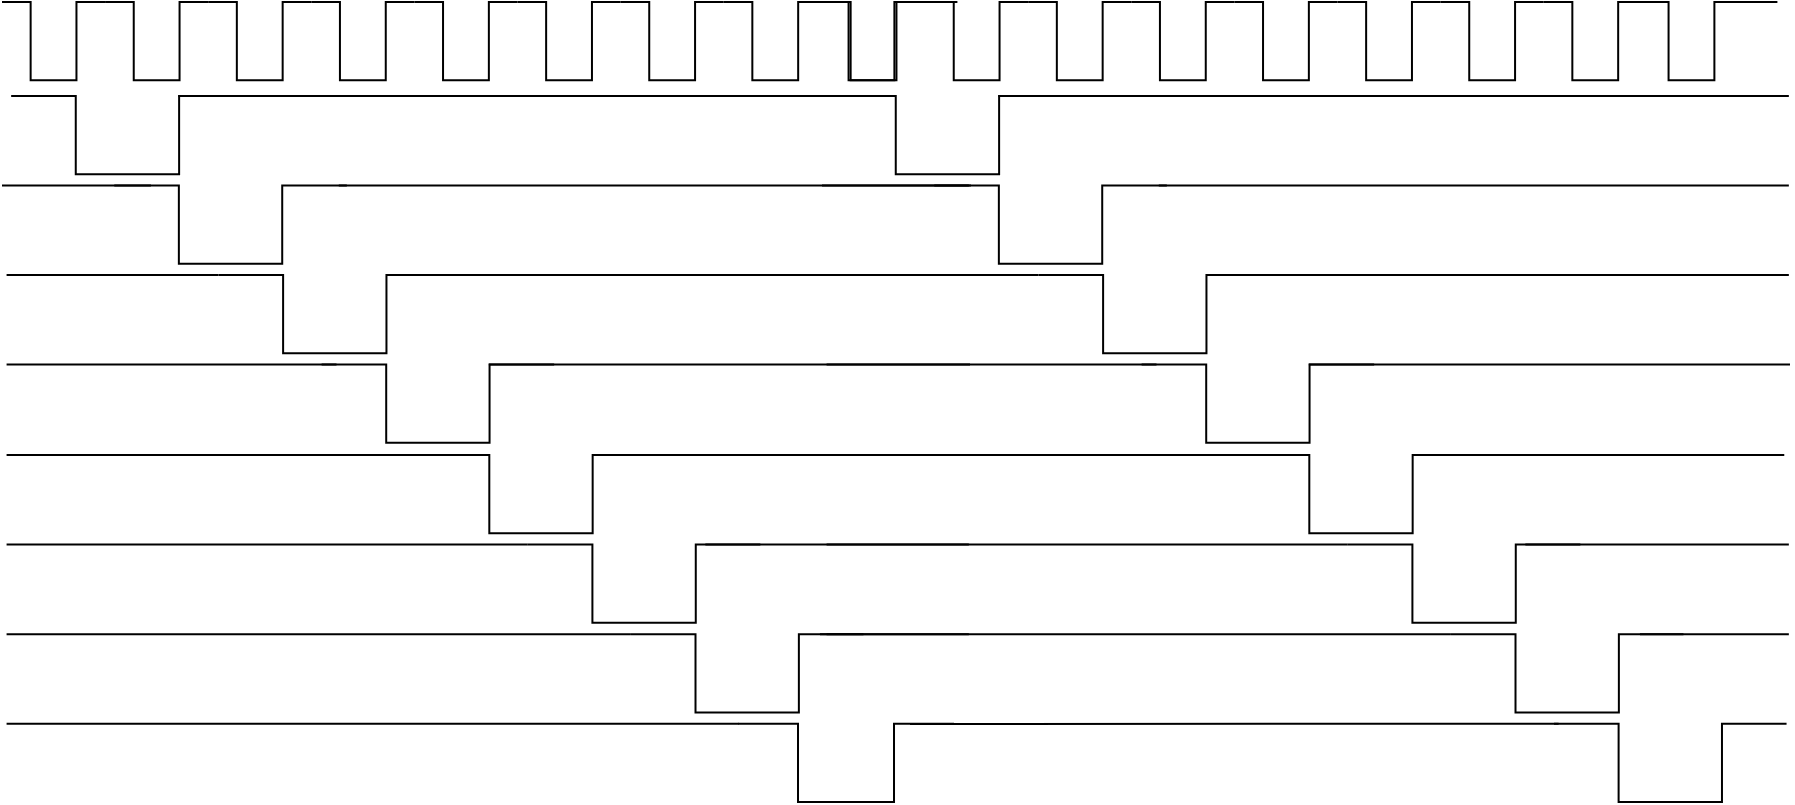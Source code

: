 <mxfile>
    <diagram id="8unvSzZc5b7AhLQEv18w" name="第 1 页">
        <mxGraphModel dx="2093" dy="1139" grid="1" gridSize="10" guides="1" tooltips="1" connect="1" arrows="1" fold="1" page="1" pageScale="1" pageWidth="827" pageHeight="1169" math="0" shadow="0">
            <root>
                <mxCell id="0"/>
                <mxCell id="1" parent="0"/>
                <mxCell id="132" value="" style="group" vertex="1" connectable="0" parent="1">
                    <mxGeometry x="280" y="170" width="894" height="400" as="geometry"/>
                </mxCell>
                <mxCell id="99" value="" style="pointerEvents=1;verticalLabelPosition=bottom;shadow=0;dashed=0;align=center;html=1;verticalAlign=top;shape=mxgraph.electrical.waveforms.pulse_2;container=0;" vertex="1" parent="132">
                    <mxGeometry x="51.55" width="51.55" height="39.13" as="geometry"/>
                </mxCell>
                <mxCell id="100" value="" style="pointerEvents=1;verticalLabelPosition=bottom;shadow=0;dashed=0;align=center;html=1;verticalAlign=top;shape=mxgraph.electrical.waveforms.pulse_2;container=0;" vertex="1" parent="132">
                    <mxGeometry x="103.101" width="51.55" height="39.13" as="geometry"/>
                </mxCell>
                <mxCell id="101" value="" style="pointerEvents=1;verticalLabelPosition=bottom;shadow=0;dashed=0;align=center;html=1;verticalAlign=top;shape=mxgraph.electrical.waveforms.pulse_2;container=0;" vertex="1" parent="132">
                    <mxGeometry x="257.751" width="51.55" height="39.13" as="geometry"/>
                </mxCell>
                <mxCell id="102" value="" style="pointerEvents=1;verticalLabelPosition=bottom;shadow=0;dashed=0;align=center;html=1;verticalAlign=top;shape=mxgraph.electrical.waveforms.pulse_2;container=0;" vertex="1" parent="132">
                    <mxGeometry x="4.582" y="46.957" width="116.275" height="39.13" as="geometry"/>
                </mxCell>
                <mxCell id="103" value="" style="pointerEvents=1;verticalLabelPosition=bottom;shadow=0;dashed=0;align=center;html=1;verticalAlign=top;shape=mxgraph.electrical.waveforms.pulse_2;container=0;" vertex="1" parent="132">
                    <mxGeometry x="309.302" width="51.55" height="39.13" as="geometry"/>
                </mxCell>
                <mxCell id="104" value="" style="pointerEvents=1;verticalLabelPosition=bottom;shadow=0;dashed=0;align=center;html=1;verticalAlign=top;shape=mxgraph.electrical.waveforms.pulse_2;container=0;" vertex="1" parent="132">
                    <mxGeometry x="408.966" width="51.55" height="39.13" as="geometry"/>
                </mxCell>
                <mxCell id="105" value="" style="pointerEvents=1;verticalLabelPosition=bottom;shadow=0;dashed=0;align=center;html=1;verticalAlign=top;shape=mxgraph.electrical.waveforms.pulse_2;container=0;" vertex="1" parent="132">
                    <mxGeometry x="206.201" width="51.55" height="39.13" as="geometry"/>
                </mxCell>
                <mxCell id="106" value="" style="pointerEvents=1;verticalLabelPosition=bottom;shadow=0;dashed=0;align=center;html=1;verticalAlign=top;shape=mxgraph.electrical.waveforms.pulse_2;container=0;" vertex="1" parent="132">
                    <mxGeometry x="360.852" width="51.55" height="39.13" as="geometry"/>
                </mxCell>
                <mxCell id="107" value="" style="pointerEvents=1;verticalLabelPosition=bottom;shadow=0;dashed=0;align=center;html=1;verticalAlign=top;shape=mxgraph.electrical.waveforms.pulse_2;container=0;" vertex="1" parent="132">
                    <mxGeometry width="51.55" height="39.13" as="geometry"/>
                </mxCell>
                <mxCell id="108" value="" style="pointerEvents=1;verticalLabelPosition=bottom;shadow=0;dashed=0;align=center;html=1;verticalAlign=top;shape=mxgraph.electrical.waveforms.pulse_2;container=0;" vertex="1" parent="132">
                    <mxGeometry x="154.651" width="51.55" height="39.13" as="geometry"/>
                </mxCell>
                <mxCell id="109" value="" style="pointerEvents=1;verticalLabelPosition=bottom;shadow=0;dashed=0;align=center;html=1;verticalAlign=top;shape=mxgraph.electrical.waveforms.pulse_2;container=0;" vertex="1" parent="132">
                    <mxGeometry x="108.256" y="136.522" width="116.275" height="39.13" as="geometry"/>
                </mxCell>
                <mxCell id="110" value="" style="pointerEvents=1;verticalLabelPosition=bottom;shadow=0;dashed=0;align=center;html=1;verticalAlign=top;shape=mxgraph.electrical.waveforms.pulse_2;container=0;" vertex="1" parent="132">
                    <mxGeometry x="368.01" y="360.87" width="107.99" height="39.13" as="geometry"/>
                </mxCell>
                <mxCell id="111" value="" style="pointerEvents=1;verticalLabelPosition=bottom;shadow=0;dashed=0;align=center;html=1;verticalAlign=top;shape=mxgraph.electrical.waveforms.pulse_2;container=0;" vertex="1" parent="132">
                    <mxGeometry x="159.806" y="181.304" width="116.275" height="39.13" as="geometry"/>
                </mxCell>
                <mxCell id="112" value="" style="pointerEvents=1;verticalLabelPosition=bottom;shadow=0;dashed=0;align=center;html=1;verticalAlign=top;shape=mxgraph.electrical.waveforms.pulse_2;container=0;" vertex="1" parent="132">
                    <mxGeometry x="56.133" y="91.739" width="116.275" height="39.13" as="geometry"/>
                </mxCell>
                <mxCell id="113" value="" style="pointerEvents=1;verticalLabelPosition=bottom;shadow=0;dashed=0;align=center;html=1;verticalAlign=top;shape=mxgraph.electrical.waveforms.pulse_2;container=0;" vertex="1" parent="132">
                    <mxGeometry x="211.356" y="226.522" width="116.275" height="39.13" as="geometry"/>
                </mxCell>
                <mxCell id="114" value="" style="pointerEvents=1;verticalLabelPosition=bottom;shadow=0;dashed=0;align=center;html=1;verticalAlign=top;shape=mxgraph.electrical.waveforms.pulse_2;container=0;" vertex="1" parent="132">
                    <mxGeometry x="314.457" y="316.087" width="116.275" height="39.13" as="geometry"/>
                </mxCell>
                <mxCell id="115" value="" style="pointerEvents=1;verticalLabelPosition=bottom;shadow=0;dashed=0;align=center;html=1;verticalAlign=top;shape=mxgraph.electrical.waveforms.pulse_2;container=0;" vertex="1" parent="132">
                    <mxGeometry x="262.907" y="271.304" width="116.275" height="39.13" as="geometry"/>
                </mxCell>
                <mxCell id="116" value="" style="endArrow=none;html=1;exitX=0.789;exitY=0;exitDx=0;exitDy=0;exitPerimeter=0;" edge="1" parent="132" source="104">
                    <mxGeometry width="50" height="50" relative="1" as="geometry">
                        <mxPoint x="282.954" y="230.435" as="sourcePoint"/>
                        <mxPoint x="477.699" as="targetPoint"/>
                    </mxGeometry>
                </mxCell>
                <mxCell id="117" value="" style="endArrow=none;html=1;entryX=0.719;entryY=0.022;entryDx=0;entryDy=0;entryPerimeter=0;" edge="1" parent="132">
                    <mxGeometry width="50" height="50" relative="1" as="geometry">
                        <mxPoint x="444" y="47" as="sourcePoint"/>
                        <mxPoint x="88.184" y="46.948" as="targetPoint"/>
                    </mxGeometry>
                </mxCell>
                <mxCell id="118" value="" style="endArrow=none;html=1;entryX=0.719;entryY=0.022;entryDx=0;entryDy=0;entryPerimeter=0;" edge="1" parent="132">
                    <mxGeometry width="50" height="50" relative="1" as="geometry">
                        <mxPoint x="483.427" y="91.739" as="sourcePoint"/>
                        <mxPoint x="168.396" y="91.739" as="targetPoint"/>
                    </mxGeometry>
                </mxCell>
                <mxCell id="119" value="" style="endArrow=none;html=1;entryX=0.719;entryY=0.022;entryDx=0;entryDy=0;entryPerimeter=0;" edge="1" parent="132">
                    <mxGeometry width="50" height="50" relative="1" as="geometry">
                        <mxPoint x="483.427" y="136.522" as="sourcePoint"/>
                        <mxPoint x="202.763" y="136.522" as="targetPoint"/>
                    </mxGeometry>
                </mxCell>
                <mxCell id="120" value="" style="endArrow=none;html=1;" edge="1" parent="132">
                    <mxGeometry width="50" height="50" relative="1" as="geometry">
                        <mxPoint x="484" y="181.304" as="sourcePoint"/>
                        <mxPoint x="243.432" y="181.304" as="targetPoint"/>
                    </mxGeometry>
                </mxCell>
                <mxCell id="121" value="" style="endArrow=none;html=1;" edge="1" parent="132">
                    <mxGeometry width="50" height="50" relative="1" as="geometry">
                        <mxPoint x="481.136" y="226.522" as="sourcePoint"/>
                        <mxPoint x="303.574" y="226.522" as="targetPoint"/>
                    </mxGeometry>
                </mxCell>
                <mxCell id="122" value="" style="endArrow=none;html=1;" edge="1" parent="132">
                    <mxGeometry width="50" height="50" relative="1" as="geometry">
                        <mxPoint x="483.427" y="271.304" as="sourcePoint"/>
                        <mxPoint x="351.688" y="271.304" as="targetPoint"/>
                    </mxGeometry>
                </mxCell>
                <mxCell id="123" value="" style="endArrow=none;html=1;" edge="1" parent="132">
                    <mxGeometry width="50" height="50" relative="1" as="geometry">
                        <mxPoint x="483.427" y="316.087" as="sourcePoint"/>
                        <mxPoint x="408.966" y="316.087" as="targetPoint"/>
                    </mxGeometry>
                </mxCell>
                <mxCell id="124" value="" style="endArrow=none;html=1;" edge="1" parent="132">
                    <mxGeometry width="50" height="50" relative="1" as="geometry">
                        <mxPoint x="74.462" y="91.739" as="sourcePoint"/>
                        <mxPoint y="91.739" as="targetPoint"/>
                    </mxGeometry>
                </mxCell>
                <mxCell id="125" value="" style="endArrow=none;html=1;" edge="1" parent="132">
                    <mxGeometry width="50" height="50" relative="1" as="geometry">
                        <mxPoint x="108.256" y="136.522" as="sourcePoint"/>
                        <mxPoint x="2.291" y="136.522" as="targetPoint"/>
                    </mxGeometry>
                </mxCell>
                <mxCell id="126" value="" style="endArrow=none;html=1;" edge="1" parent="132">
                    <mxGeometry width="50" height="50" relative="1" as="geometry">
                        <mxPoint x="167.252" y="181.304" as="sourcePoint"/>
                        <mxPoint x="2.291" y="181.304" as="targetPoint"/>
                    </mxGeometry>
                </mxCell>
                <mxCell id="127" value="" style="endArrow=none;html=1;" edge="1" parent="132">
                    <mxGeometry width="50" height="50" relative="1" as="geometry">
                        <mxPoint x="216.511" y="226.522" as="sourcePoint"/>
                        <mxPoint x="2.291" y="226.522" as="targetPoint"/>
                    </mxGeometry>
                </mxCell>
                <mxCell id="128" value="" style="endArrow=none;html=1;" edge="1" parent="132">
                    <mxGeometry width="50" height="50" relative="1" as="geometry">
                        <mxPoint x="262.907" y="271.304" as="sourcePoint"/>
                        <mxPoint x="2.291" y="271.304" as="targetPoint"/>
                    </mxGeometry>
                </mxCell>
                <mxCell id="129" value="" style="endArrow=none;html=1;" edge="1" parent="132">
                    <mxGeometry width="50" height="50" relative="1" as="geometry">
                        <mxPoint x="314.457" y="316.087" as="sourcePoint"/>
                        <mxPoint x="2.291" y="316.087" as="targetPoint"/>
                    </mxGeometry>
                </mxCell>
                <mxCell id="130" value="" style="endArrow=none;html=1;" edge="1" parent="132">
                    <mxGeometry width="50" height="50" relative="1" as="geometry">
                        <mxPoint x="368.298" y="360.87" as="sourcePoint"/>
                        <mxPoint x="2.291" y="360.87" as="targetPoint"/>
                    </mxGeometry>
                </mxCell>
                <mxCell id="54" value="" style="pointerEvents=1;verticalLabelPosition=bottom;shadow=0;dashed=0;align=center;html=1;verticalAlign=top;shape=mxgraph.electrical.waveforms.pulse_2;container=0;" vertex="1" parent="132">
                    <mxGeometry x="461.55" width="51.55" height="39.13" as="geometry"/>
                </mxCell>
                <mxCell id="56" value="" style="pointerEvents=1;verticalLabelPosition=bottom;shadow=0;dashed=0;align=center;html=1;verticalAlign=top;shape=mxgraph.electrical.waveforms.pulse_2;container=0;" vertex="1" parent="132">
                    <mxGeometry x="513.101" width="51.55" height="39.13" as="geometry"/>
                </mxCell>
                <mxCell id="58" value="" style="pointerEvents=1;verticalLabelPosition=bottom;shadow=0;dashed=0;align=center;html=1;verticalAlign=top;shape=mxgraph.electrical.waveforms.pulse_2;container=0;" vertex="1" parent="132">
                    <mxGeometry x="667.751" width="51.55" height="39.13" as="geometry"/>
                </mxCell>
                <mxCell id="59" value="" style="pointerEvents=1;verticalLabelPosition=bottom;shadow=0;dashed=0;align=center;html=1;verticalAlign=top;shape=mxgraph.electrical.waveforms.pulse_2;container=0;" vertex="1" parent="132">
                    <mxGeometry x="414.582" y="46.957" width="116.275" height="39.13" as="geometry"/>
                </mxCell>
                <mxCell id="60" value="" style="pointerEvents=1;verticalLabelPosition=bottom;shadow=0;dashed=0;align=center;html=1;verticalAlign=top;shape=mxgraph.electrical.waveforms.pulse_2;container=0;" vertex="1" parent="132">
                    <mxGeometry x="719.302" width="51.55" height="39.13" as="geometry"/>
                </mxCell>
                <mxCell id="61" value="" style="pointerEvents=1;verticalLabelPosition=bottom;shadow=0;dashed=0;align=center;html=1;verticalAlign=top;shape=mxgraph.electrical.waveforms.pulse_2;container=0;" vertex="1" parent="132">
                    <mxGeometry x="818.966" width="51.55" height="39.13" as="geometry"/>
                </mxCell>
                <mxCell id="62" value="" style="pointerEvents=1;verticalLabelPosition=bottom;shadow=0;dashed=0;align=center;html=1;verticalAlign=top;shape=mxgraph.electrical.waveforms.pulse_2;container=0;" vertex="1" parent="132">
                    <mxGeometry x="616.201" width="51.55" height="39.13" as="geometry"/>
                </mxCell>
                <mxCell id="63" value="" style="pointerEvents=1;verticalLabelPosition=bottom;shadow=0;dashed=0;align=center;html=1;verticalAlign=top;shape=mxgraph.electrical.waveforms.pulse_2;container=0;" vertex="1" parent="132">
                    <mxGeometry x="770.852" width="51.55" height="39.13" as="geometry"/>
                </mxCell>
                <mxCell id="64" value="" style="pointerEvents=1;verticalLabelPosition=bottom;shadow=0;dashed=0;align=center;html=1;verticalAlign=top;shape=mxgraph.electrical.waveforms.pulse_2;container=0;" vertex="1" parent="132">
                    <mxGeometry x="410" width="51.55" height="39.13" as="geometry"/>
                </mxCell>
                <mxCell id="65" value="" style="pointerEvents=1;verticalLabelPosition=bottom;shadow=0;dashed=0;align=center;html=1;verticalAlign=top;shape=mxgraph.electrical.waveforms.pulse_2;container=0;" vertex="1" parent="132">
                    <mxGeometry x="564.651" width="51.55" height="39.13" as="geometry"/>
                </mxCell>
                <mxCell id="66" value="" style="pointerEvents=1;verticalLabelPosition=bottom;shadow=0;dashed=0;align=center;html=1;verticalAlign=top;shape=mxgraph.electrical.waveforms.pulse_2;container=0;" vertex="1" parent="132">
                    <mxGeometry x="518.256" y="136.522" width="116.275" height="39.13" as="geometry"/>
                </mxCell>
                <mxCell id="69" value="" style="pointerEvents=1;verticalLabelPosition=bottom;shadow=0;dashed=0;align=center;html=1;verticalAlign=top;shape=mxgraph.electrical.waveforms.pulse_2;container=0;" vertex="1" parent="132">
                    <mxGeometry x="776.007" y="360.87" width="116.275" height="39.13" as="geometry"/>
                </mxCell>
                <mxCell id="70" value="" style="pointerEvents=1;verticalLabelPosition=bottom;shadow=0;dashed=0;align=center;html=1;verticalAlign=top;shape=mxgraph.electrical.waveforms.pulse_2;container=0;" vertex="1" parent="132">
                    <mxGeometry x="569.806" y="181.304" width="116.275" height="39.13" as="geometry"/>
                </mxCell>
                <mxCell id="71" value="" style="pointerEvents=1;verticalLabelPosition=bottom;shadow=0;dashed=0;align=center;html=1;verticalAlign=top;shape=mxgraph.electrical.waveforms.pulse_2;container=0;" vertex="1" parent="132">
                    <mxGeometry x="466.133" y="91.739" width="116.275" height="39.13" as="geometry"/>
                </mxCell>
                <mxCell id="72" value="" style="pointerEvents=1;verticalLabelPosition=bottom;shadow=0;dashed=0;align=center;html=1;verticalAlign=top;shape=mxgraph.electrical.waveforms.pulse_2;container=0;" vertex="1" parent="132">
                    <mxGeometry x="621.356" y="226.522" width="116.275" height="39.13" as="geometry"/>
                </mxCell>
                <mxCell id="73" value="" style="pointerEvents=1;verticalLabelPosition=bottom;shadow=0;dashed=0;align=center;html=1;verticalAlign=top;shape=mxgraph.electrical.waveforms.pulse_2;container=0;" vertex="1" parent="132">
                    <mxGeometry x="724.457" y="316.087" width="116.275" height="39.13" as="geometry"/>
                </mxCell>
                <mxCell id="75" value="" style="pointerEvents=1;verticalLabelPosition=bottom;shadow=0;dashed=0;align=center;html=1;verticalAlign=top;shape=mxgraph.electrical.waveforms.pulse_2;container=0;" vertex="1" parent="132">
                    <mxGeometry x="672.907" y="271.304" width="116.275" height="39.13" as="geometry"/>
                </mxCell>
                <mxCell id="78" value="" style="endArrow=none;html=1;exitX=0.789;exitY=0;exitDx=0;exitDy=0;exitPerimeter=0;" edge="1" parent="132" source="61">
                    <mxGeometry width="50" height="50" relative="1" as="geometry">
                        <mxPoint x="692.954" y="230.435" as="sourcePoint"/>
                        <mxPoint x="887.699" as="targetPoint"/>
                    </mxGeometry>
                </mxCell>
                <mxCell id="79" value="" style="endArrow=none;html=1;entryX=0.719;entryY=0.022;entryDx=0;entryDy=0;entryPerimeter=0;" edge="1" parent="132">
                    <mxGeometry width="50" height="50" relative="1" as="geometry">
                        <mxPoint x="893.427" y="46.957" as="sourcePoint"/>
                        <mxPoint x="498.184" y="46.948" as="targetPoint"/>
                    </mxGeometry>
                </mxCell>
                <mxCell id="81" value="" style="endArrow=none;html=1;entryX=0.719;entryY=0.022;entryDx=0;entryDy=0;entryPerimeter=0;" edge="1" parent="132">
                    <mxGeometry width="50" height="50" relative="1" as="geometry">
                        <mxPoint x="893.427" y="91.739" as="sourcePoint"/>
                        <mxPoint x="578.396" y="91.739" as="targetPoint"/>
                    </mxGeometry>
                </mxCell>
                <mxCell id="82" value="" style="endArrow=none;html=1;entryX=0.719;entryY=0.022;entryDx=0;entryDy=0;entryPerimeter=0;" edge="1" parent="132">
                    <mxGeometry width="50" height="50" relative="1" as="geometry">
                        <mxPoint x="893.427" y="136.522" as="sourcePoint"/>
                        <mxPoint x="612.763" y="136.522" as="targetPoint"/>
                    </mxGeometry>
                </mxCell>
                <mxCell id="83" value="" style="endArrow=none;html=1;" edge="1" parent="132">
                    <mxGeometry width="50" height="50" relative="1" as="geometry">
                        <mxPoint x="894" y="181.304" as="sourcePoint"/>
                        <mxPoint x="653.432" y="181.304" as="targetPoint"/>
                    </mxGeometry>
                </mxCell>
                <mxCell id="84" value="" style="endArrow=none;html=1;" edge="1" parent="132">
                    <mxGeometry width="50" height="50" relative="1" as="geometry">
                        <mxPoint x="891.136" y="226.522" as="sourcePoint"/>
                        <mxPoint x="713.574" y="226.522" as="targetPoint"/>
                    </mxGeometry>
                </mxCell>
                <mxCell id="85" value="" style="endArrow=none;html=1;" edge="1" parent="132">
                    <mxGeometry width="50" height="50" relative="1" as="geometry">
                        <mxPoint x="893.427" y="271.304" as="sourcePoint"/>
                        <mxPoint x="761.688" y="271.304" as="targetPoint"/>
                    </mxGeometry>
                </mxCell>
                <mxCell id="86" value="" style="endArrow=none;html=1;" edge="1" parent="132">
                    <mxGeometry width="50" height="50" relative="1" as="geometry">
                        <mxPoint x="893.427" y="316.087" as="sourcePoint"/>
                        <mxPoint x="818.966" y="316.087" as="targetPoint"/>
                    </mxGeometry>
                </mxCell>
                <mxCell id="89" value="" style="endArrow=none;html=1;" edge="1" parent="132">
                    <mxGeometry width="50" height="50" relative="1" as="geometry">
                        <mxPoint x="484.462" y="91.739" as="sourcePoint"/>
                        <mxPoint x="410" y="91.739" as="targetPoint"/>
                    </mxGeometry>
                </mxCell>
                <mxCell id="90" value="" style="endArrow=none;html=1;" edge="1" parent="132">
                    <mxGeometry width="50" height="50" relative="1" as="geometry">
                        <mxPoint x="518.256" y="136.522" as="sourcePoint"/>
                        <mxPoint x="412.291" y="136.522" as="targetPoint"/>
                    </mxGeometry>
                </mxCell>
                <mxCell id="91" value="" style="endArrow=none;html=1;" edge="1" parent="132">
                    <mxGeometry width="50" height="50" relative="1" as="geometry">
                        <mxPoint x="577.252" y="181.304" as="sourcePoint"/>
                        <mxPoint x="412.291" y="181.304" as="targetPoint"/>
                    </mxGeometry>
                </mxCell>
                <mxCell id="92" value="" style="endArrow=none;html=1;" edge="1" parent="132">
                    <mxGeometry width="50" height="50" relative="1" as="geometry">
                        <mxPoint x="626.511" y="226.522" as="sourcePoint"/>
                        <mxPoint x="412.291" y="226.522" as="targetPoint"/>
                    </mxGeometry>
                </mxCell>
                <mxCell id="93" value="" style="endArrow=none;html=1;" edge="1" parent="132">
                    <mxGeometry width="50" height="50" relative="1" as="geometry">
                        <mxPoint x="672.907" y="271.304" as="sourcePoint"/>
                        <mxPoint x="412.291" y="271.304" as="targetPoint"/>
                    </mxGeometry>
                </mxCell>
                <mxCell id="94" value="" style="endArrow=none;html=1;" edge="1" parent="132">
                    <mxGeometry width="50" height="50" relative="1" as="geometry">
                        <mxPoint x="724.457" y="316.087" as="sourcePoint"/>
                        <mxPoint x="412.291" y="316.087" as="targetPoint"/>
                    </mxGeometry>
                </mxCell>
                <mxCell id="95" value="" style="endArrow=none;html=1;" edge="1" parent="132">
                    <mxGeometry width="50" height="50" relative="1" as="geometry">
                        <mxPoint x="778.298" y="360.87" as="sourcePoint"/>
                        <mxPoint x="454" y="361" as="targetPoint"/>
                    </mxGeometry>
                </mxCell>
            </root>
        </mxGraphModel>
    </diagram>
</mxfile>